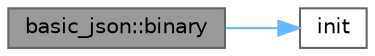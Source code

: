 digraph "basic_json::binary"
{
 // LATEX_PDF_SIZE
  bgcolor="transparent";
  edge [fontname=Helvetica,fontsize=10,labelfontname=Helvetica,labelfontsize=10];
  node [fontname=Helvetica,fontsize=10,shape=box,height=0.2,width=0.4];
  rankdir="LR";
  Node1 [id="Node000001",label="basic_json::binary",height=0.2,width=0.4,color="gray40", fillcolor="grey60", style="filled", fontcolor="black",tooltip="explicitly create a binary array"];
  Node1 -> Node2 [id="edge1_Node000001_Node000002",color="steelblue1",style="solid",tooltip=" "];
  Node2 [id="Node000002",label="init",height=0.2,width=0.4,color="grey40", fillcolor="white", style="filled",URL="$03__event__driven__programming_8cpp.html#aee8048628ff2b5c026c9e15acdcaacb8",tooltip=" "];
}
